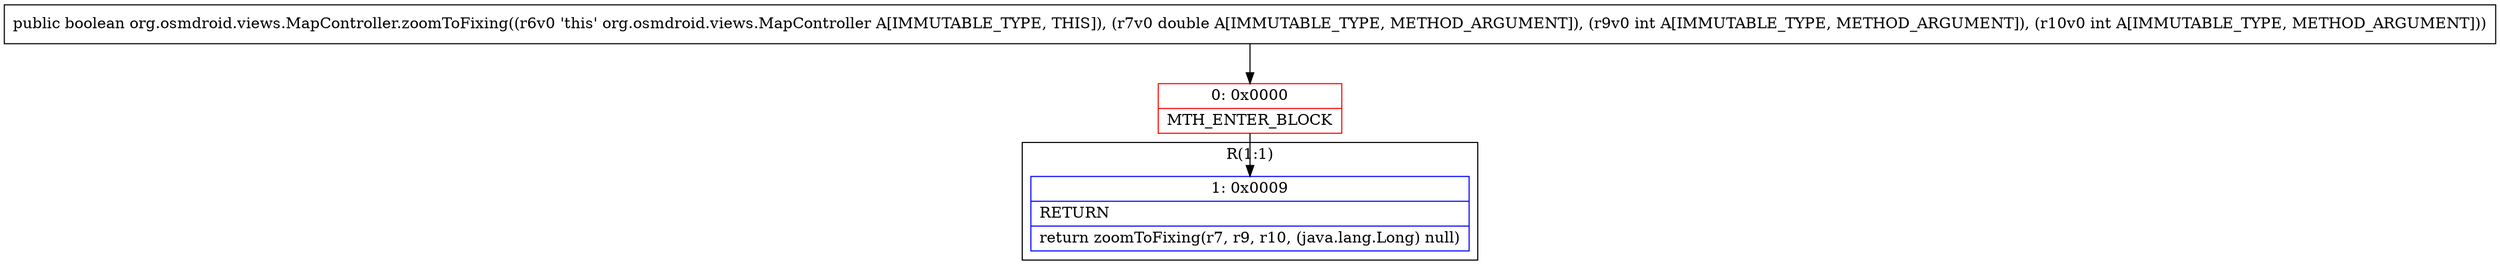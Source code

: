 digraph "CFG fororg.osmdroid.views.MapController.zoomToFixing(DII)Z" {
subgraph cluster_Region_1393451317 {
label = "R(1:1)";
node [shape=record,color=blue];
Node_1 [shape=record,label="{1\:\ 0x0009|RETURN\l|return zoomToFixing(r7, r9, r10, (java.lang.Long) null)\l}"];
}
Node_0 [shape=record,color=red,label="{0\:\ 0x0000|MTH_ENTER_BLOCK\l}"];
MethodNode[shape=record,label="{public boolean org.osmdroid.views.MapController.zoomToFixing((r6v0 'this' org.osmdroid.views.MapController A[IMMUTABLE_TYPE, THIS]), (r7v0 double A[IMMUTABLE_TYPE, METHOD_ARGUMENT]), (r9v0 int A[IMMUTABLE_TYPE, METHOD_ARGUMENT]), (r10v0 int A[IMMUTABLE_TYPE, METHOD_ARGUMENT])) }"];
MethodNode -> Node_0;
Node_0 -> Node_1;
}

